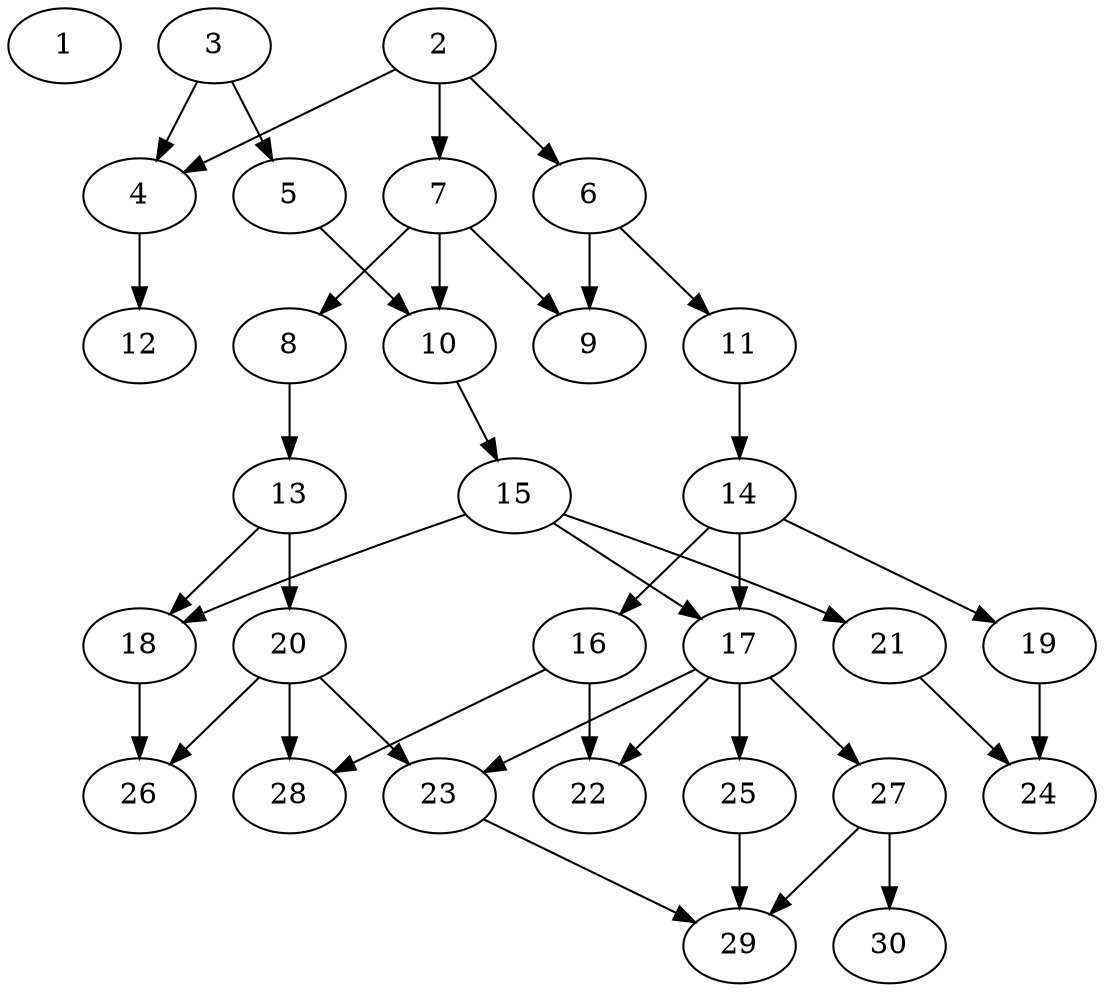 // DAG automatically generated by daggen at Fri Jul 29 10:40:32 2022
// daggen.exe --dot -n 30 --ccr 0.5 --fat 0.5 --regular 0.5 --density 0.5 -o data\30/random_30_77.gv 
digraph G {
  1 [compute_size="28991029248", trans_size="225125", result_size="0", ram="28016192",alpha="0.05"]
  2 [compute_size="20305188864", trans_size="5564", result_size="54272", ram="35983712",alpha="0.11"]
  2 -> 4 [size ="54272"]
  2 -> 6 [size ="54272"]
  2 -> 7 [size ="54272"]
  3 [compute_size="31666864128", trans_size="768082", result_size="91136", ram="34070240",alpha="0.12"]
  3 -> 4 [size ="91136"]
  3 -> 5 [size ="91136"]
  4 [compute_size="197087616721", trans_size="280303", result_size="13312", ram="9819200",alpha="0.10"]
  4 -> 12 [size ="13312"]
  5 [compute_size="424102562615", trans_size="41816", result_size="13312", ram="22069856",alpha="0.16"]
  5 -> 10 [size ="13312"]
  6 [compute_size="1286516736", trans_size="710123", result_size="29696", ram="23805920",alpha="0.15"]
  6 -> 9 [size ="29696"]
  6 -> 11 [size ="29696"]
  7 [compute_size="598551822336", trans_size="816259", result_size="91136", ram="21683360",alpha="0.01"]
  7 -> 8 [size ="91136"]
  7 -> 9 [size ="91136"]
  7 -> 10 [size ="91136"]
  8 [compute_size="52224819200", trans_size="532313", result_size="1024", ram="11702576",alpha="0.01"]
  8 -> 13 [size ="1024"]
  9 [compute_size="1073741824000", trans_size="692444", result_size="0", ram="18705440",alpha="0.14"]
  10 [compute_size="8589934592", trans_size="536117", result_size="70656", ram="48427616",alpha="0.14"]
  10 -> 15 [size ="70656"]
  11 [compute_size="41908451328", trans_size="779623", result_size="54272", ram="21224000",alpha="0.10"]
  11 -> 14 [size ="54272"]
  12 [compute_size="92198868825", trans_size="757980", result_size="0", ram="24376160",alpha="0.08"]
  13 [compute_size="1264812032", trans_size="928182", result_size="74752", ram="48055376",alpha="0.16"]
  13 -> 18 [size ="74752"]
  13 -> 20 [size ="74752"]
  14 [compute_size="549755813888", trans_size="789661", result_size="91136", ram="21341216",alpha="0.20"]
  14 -> 16 [size ="91136"]
  14 -> 17 [size ="91136"]
  14 -> 19 [size ="91136"]
  15 [compute_size="8589934592", trans_size="668947", result_size="70656", ram="47516816",alpha="0.04"]
  15 -> 17 [size ="70656"]
  15 -> 18 [size ="70656"]
  15 -> 21 [size ="70656"]
  16 [compute_size="145371955200", trans_size="112851", result_size="74752", ram="9744752",alpha="0.15"]
  16 -> 22 [size ="74752"]
  16 -> 28 [size ="74752"]
  17 [compute_size="505552896", trans_size="391810", result_size="70656", ram="40148048",alpha="0.15"]
  17 -> 22 [size ="70656"]
  17 -> 23 [size ="70656"]
  17 -> 25 [size ="70656"]
  17 -> 27 [size ="70656"]
  18 [compute_size="20124991488", trans_size="588258", result_size="9216", ram="4176992",alpha="0.20"]
  18 -> 26 [size ="9216"]
  19 [compute_size="994378383601", trans_size="963124", result_size="1024", ram="26335568",alpha="0.18"]
  19 -> 24 [size ="1024"]
  20 [compute_size="16112074752", trans_size="132607", result_size="13312", ram="23590496",alpha="0.18"]
  20 -> 23 [size ="13312"]
  20 -> 26 [size ="13312"]
  20 -> 28 [size ="13312"]
  21 [compute_size="1073741824000", trans_size="505683", result_size="1024", ram="4343312",alpha="0.04"]
  21 -> 24 [size ="1024"]
  22 [compute_size="30580539392", trans_size="662298", result_size="0", ram="6979088",alpha="0.06"]
  23 [compute_size="8032550912", trans_size="158086", result_size="74752", ram="3031760",alpha="0.05"]
  23 -> 29 [size ="74752"]
  24 [compute_size="30359552000", trans_size="481482", result_size="0", ram="17083424",alpha="0.16"]
  25 [compute_size="330547879602", trans_size="776842", result_size="13312", ram="7639616",alpha="0.15"]
  25 -> 29 [size ="13312"]
  26 [compute_size="368293445632", trans_size="478381", result_size="0", ram="559136",alpha="0.12"]
  27 [compute_size="782757789696", trans_size="303289", result_size="54272", ram="46230608",alpha="0.12"]
  27 -> 29 [size ="54272"]
  27 -> 30 [size ="54272"]
  28 [compute_size="23862575104", trans_size="593149", result_size="0", ram="8103728",alpha="0.03"]
  29 [compute_size="3997286400", trans_size="994229", result_size="0", ram="3755648",alpha="0.07"]
  30 [compute_size="94037172353", trans_size="207574", result_size="0", ram="39172304",alpha="0.02"]
}
